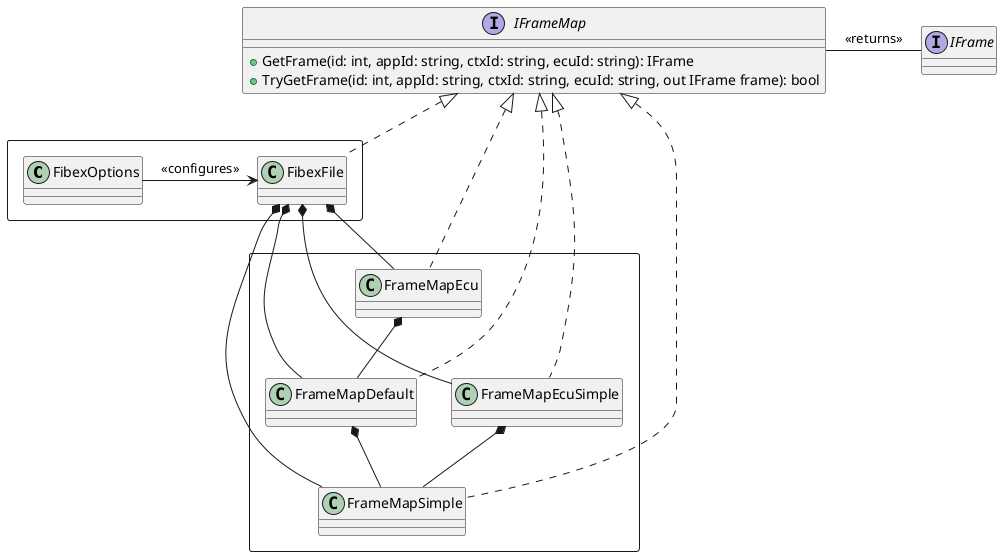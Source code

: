 @startuml DLT.DecoderFibex
allowmixing

interface IFrame
interface IFrameMap {
    +GetFrame(id: int, appId: string, ctxId: string, ecuId: string): IFrame
    +TryGetFrame(id: int, appId: string, ctxId: string, ecuId: string, out IFrame frame): bool
}

IFrameMap -r- IFrame : <<returns>>

skinparam rectangle {
    'bordercolor transparent
    shadowing false
}

rectangle {
    class FibexOptions
    class FibexFile
    IFrameMap <|.d. FibexFile
    FibexOptions -r-> FibexFile : <<configures>>
}

rectangle {
    class FrameMapSimple
    FrameMapSimple .u..|> IFrameMap

    class FrameMapDefault
    FrameMapDefault .u..|> IFrameMap
    FrameMapDefault *-d-FrameMapSimple

    class FrameMapEcu
    FrameMapEcu .u..|> IFrameMap
    FrameMapEcu *-d- FrameMapDefault

    class FrameMapEcuSimple
    FrameMapEcuSimple .u..|> IFrameMap
    FrameMapEcuSimple *-d- FrameMapSimple
}

FibexFile *-d- FrameMapDefault
FibexFile *-d- FrameMapSimple
FibexFile *-d- FrameMapEcu
FibexFile *-d- FrameMapEcuSimple
@enduml
